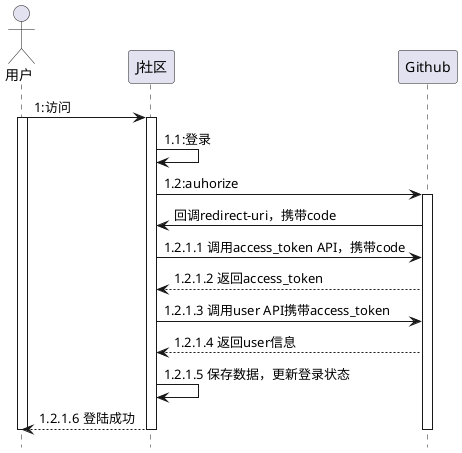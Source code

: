 @startuml
hide footbox
actor 用户
participant J社区
participant Github

用户 -> J社区: 1:访问
activate 用户
activate J社区
J社区 -> J社区: 1.1:登录
J社区 -> Github: 1.2:auhorize
activate Github
Github -> J社区: 回调redirect-uri，携带code
J社区 -> Github: 1.2.1.1 调用access_token API，携带code
Github --> J社区: 1.2.1.2 返回access_token
J社区 -> Github: 1.2.1.3 调用user API携带access_token
Github --> J社区: 1.2.1.4 返回user信息
J社区 -> J社区: 1.2.1.5 保存数据，更新登录状态
J社区 --> 用户: 1.2.1.6 登陆成功
deactivate Github
deactivate J社区
deactivate 用户
@enduml